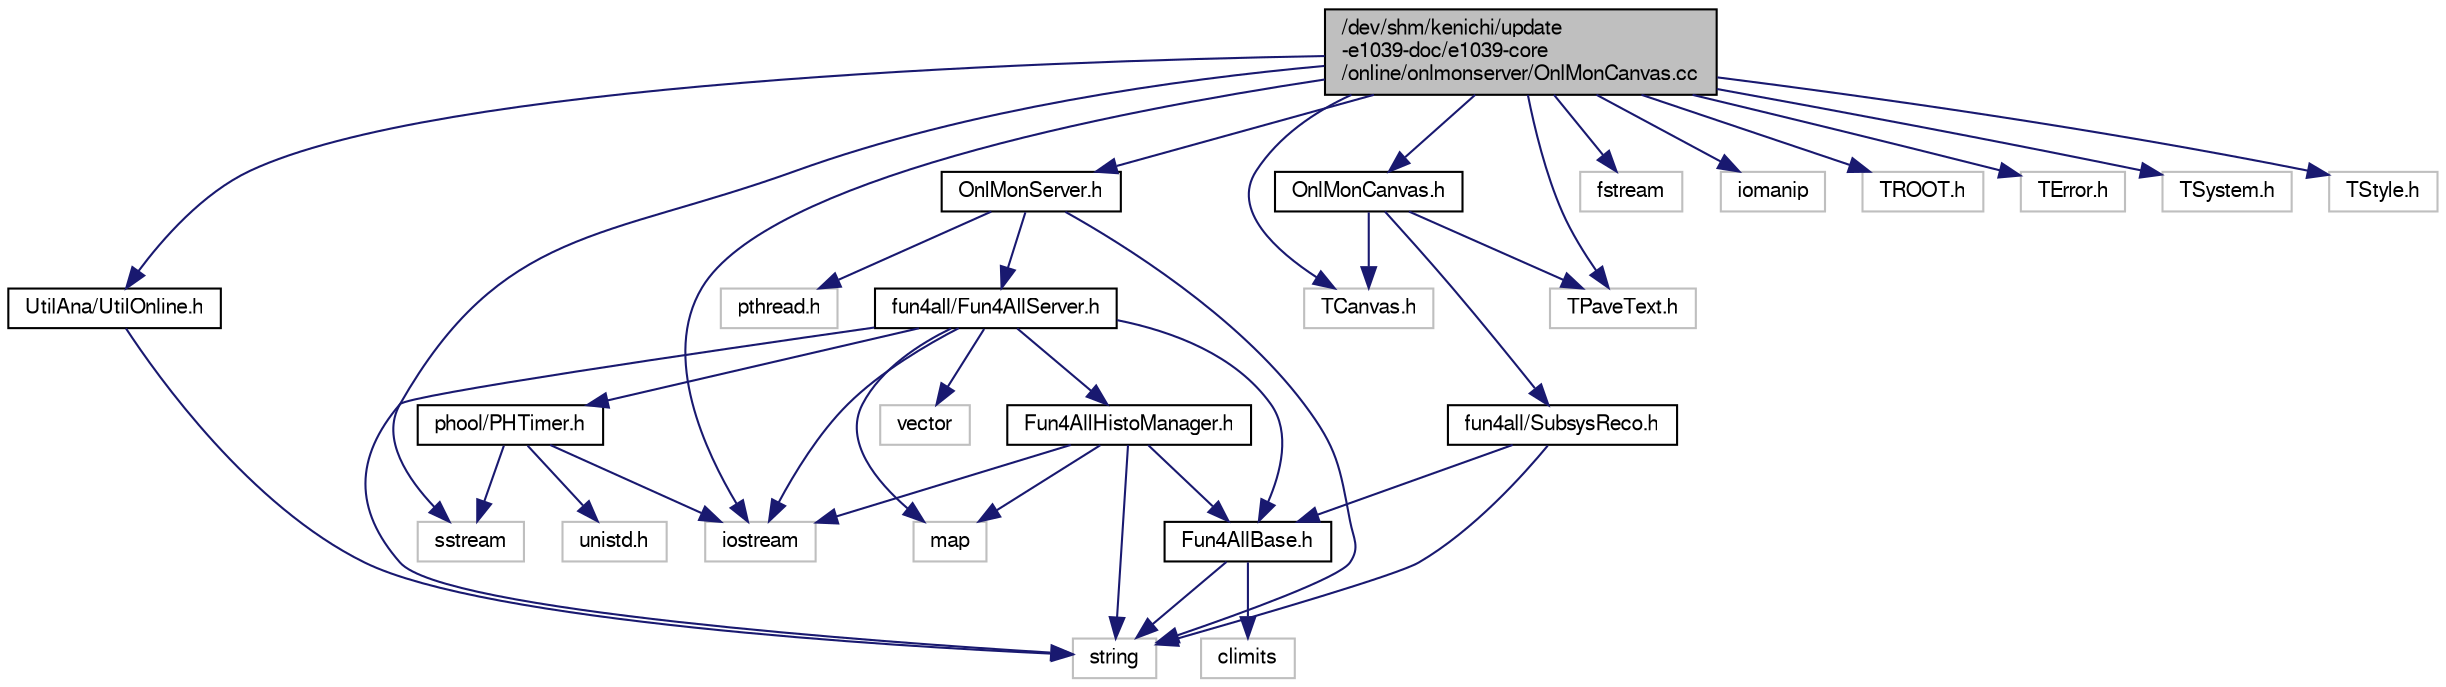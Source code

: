 digraph "/dev/shm/kenichi/update-e1039-doc/e1039-core/online/onlmonserver/OnlMonCanvas.cc"
{
  bgcolor="transparent";
  edge [fontname="FreeSans",fontsize="10",labelfontname="FreeSans",labelfontsize="10"];
  node [fontname="FreeSans",fontsize="10",shape=record];
  Node1 [label="/dev/shm/kenichi/update\l-e1039-doc/e1039-core\l/online/onlmonserver/OnlMonCanvas.cc",height=0.2,width=0.4,color="black", fillcolor="grey75", style="filled" fontcolor="black"];
  Node1 -> Node2 [color="midnightblue",fontsize="10",style="solid",fontname="FreeSans"];
  Node2 [label="iostream",height=0.2,width=0.4,color="grey75"];
  Node1 -> Node3 [color="midnightblue",fontsize="10",style="solid",fontname="FreeSans"];
  Node3 [label="fstream",height=0.2,width=0.4,color="grey75"];
  Node1 -> Node4 [color="midnightblue",fontsize="10",style="solid",fontname="FreeSans"];
  Node4 [label="sstream",height=0.2,width=0.4,color="grey75"];
  Node1 -> Node5 [color="midnightblue",fontsize="10",style="solid",fontname="FreeSans"];
  Node5 [label="iomanip",height=0.2,width=0.4,color="grey75"];
  Node1 -> Node6 [color="midnightblue",fontsize="10",style="solid",fontname="FreeSans"];
  Node6 [label="TROOT.h",height=0.2,width=0.4,color="grey75"];
  Node1 -> Node7 [color="midnightblue",fontsize="10",style="solid",fontname="FreeSans"];
  Node7 [label="TError.h",height=0.2,width=0.4,color="grey75"];
  Node1 -> Node8 [color="midnightblue",fontsize="10",style="solid",fontname="FreeSans"];
  Node8 [label="TSystem.h",height=0.2,width=0.4,color="grey75"];
  Node1 -> Node9 [color="midnightblue",fontsize="10",style="solid",fontname="FreeSans"];
  Node9 [label="TStyle.h",height=0.2,width=0.4,color="grey75"];
  Node1 -> Node10 [color="midnightblue",fontsize="10",style="solid",fontname="FreeSans"];
  Node10 [label="TCanvas.h",height=0.2,width=0.4,color="grey75"];
  Node1 -> Node11 [color="midnightblue",fontsize="10",style="solid",fontname="FreeSans"];
  Node11 [label="TPaveText.h",height=0.2,width=0.4,color="grey75"];
  Node1 -> Node12 [color="midnightblue",fontsize="10",style="solid",fontname="FreeSans"];
  Node12 [label="UtilAna/UtilOnline.h",height=0.2,width=0.4,color="black",URL="$db/d8e/UtilOnline_8h.html"];
  Node12 -> Node13 [color="midnightblue",fontsize="10",style="solid",fontname="FreeSans"];
  Node13 [label="string",height=0.2,width=0.4,color="grey75"];
  Node1 -> Node14 [color="midnightblue",fontsize="10",style="solid",fontname="FreeSans"];
  Node14 [label="OnlMonServer.h",height=0.2,width=0.4,color="black",URL="$d7/d8a/OnlMonServer_8h.html"];
  Node14 -> Node13 [color="midnightblue",fontsize="10",style="solid",fontname="FreeSans"];
  Node14 -> Node15 [color="midnightblue",fontsize="10",style="solid",fontname="FreeSans"];
  Node15 [label="fun4all/Fun4AllServer.h",height=0.2,width=0.4,color="black",URL="$dc/da2/Fun4AllServer_8h.html"];
  Node15 -> Node16 [color="midnightblue",fontsize="10",style="solid",fontname="FreeSans"];
  Node16 [label="Fun4AllBase.h",height=0.2,width=0.4,color="black",URL="$d2/de7/Fun4AllBase_8h.html"];
  Node16 -> Node13 [color="midnightblue",fontsize="10",style="solid",fontname="FreeSans"];
  Node16 -> Node17 [color="midnightblue",fontsize="10",style="solid",fontname="FreeSans"];
  Node17 [label="climits",height=0.2,width=0.4,color="grey75"];
  Node15 -> Node18 [color="midnightblue",fontsize="10",style="solid",fontname="FreeSans"];
  Node18 [label="Fun4AllHistoManager.h",height=0.2,width=0.4,color="black",URL="$d0/d59/Fun4AllHistoManager_8h.html"];
  Node18 -> Node16 [color="midnightblue",fontsize="10",style="solid",fontname="FreeSans"];
  Node18 -> Node2 [color="midnightblue",fontsize="10",style="solid",fontname="FreeSans"];
  Node18 -> Node19 [color="midnightblue",fontsize="10",style="solid",fontname="FreeSans"];
  Node19 [label="map",height=0.2,width=0.4,color="grey75"];
  Node18 -> Node13 [color="midnightblue",fontsize="10",style="solid",fontname="FreeSans"];
  Node15 -> Node20 [color="midnightblue",fontsize="10",style="solid",fontname="FreeSans"];
  Node20 [label="phool/PHTimer.h",height=0.2,width=0.4,color="black",URL="$dc/d26/PHTimer_8h.html",tooltip="high precision timer "];
  Node20 -> Node2 [color="midnightblue",fontsize="10",style="solid",fontname="FreeSans"];
  Node20 -> Node4 [color="midnightblue",fontsize="10",style="solid",fontname="FreeSans"];
  Node20 -> Node21 [color="midnightblue",fontsize="10",style="solid",fontname="FreeSans"];
  Node21 [label="unistd.h",height=0.2,width=0.4,color="grey75"];
  Node15 -> Node2 [color="midnightblue",fontsize="10",style="solid",fontname="FreeSans"];
  Node15 -> Node19 [color="midnightblue",fontsize="10",style="solid",fontname="FreeSans"];
  Node15 -> Node13 [color="midnightblue",fontsize="10",style="solid",fontname="FreeSans"];
  Node15 -> Node22 [color="midnightblue",fontsize="10",style="solid",fontname="FreeSans"];
  Node22 [label="vector",height=0.2,width=0.4,color="grey75"];
  Node14 -> Node23 [color="midnightblue",fontsize="10",style="solid",fontname="FreeSans"];
  Node23 [label="pthread.h",height=0.2,width=0.4,color="grey75"];
  Node1 -> Node24 [color="midnightblue",fontsize="10",style="solid",fontname="FreeSans"];
  Node24 [label="OnlMonCanvas.h",height=0.2,width=0.4,color="black",URL="$d4/def/OnlMonCanvas_8h.html"];
  Node24 -> Node10 [color="midnightblue",fontsize="10",style="solid",fontname="FreeSans"];
  Node24 -> Node11 [color="midnightblue",fontsize="10",style="solid",fontname="FreeSans"];
  Node24 -> Node25 [color="midnightblue",fontsize="10",style="solid",fontname="FreeSans"];
  Node25 [label="fun4all/SubsysReco.h",height=0.2,width=0.4,color="black",URL="$d5/dc2/SubsysReco_8h.html"];
  Node25 -> Node16 [color="midnightblue",fontsize="10",style="solid",fontname="FreeSans"];
  Node25 -> Node13 [color="midnightblue",fontsize="10",style="solid",fontname="FreeSans"];
}
